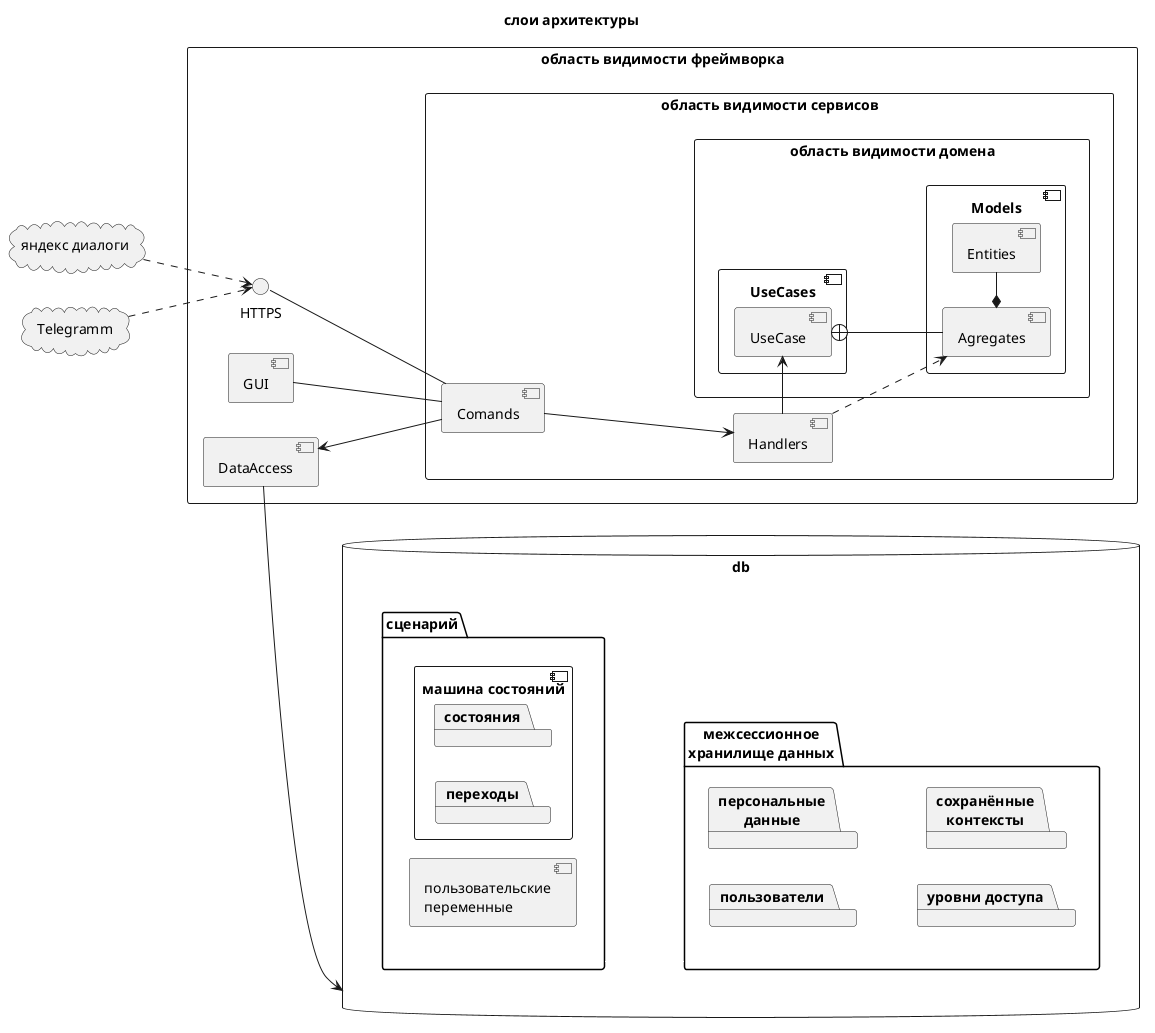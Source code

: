 @startuml

left to right direction

title: слои архитектуры

rectangle "область видимости фреймворка" {

    component DataAccess

    rectangle "область видимости сервисов" {

        component Handlers
        component Comands

        Comands --> Handlers

        rectangle "область видимости домена" as domen {
            component UseCases{
                [UseCase]
            }
            component Models{
                component Entities
                component Agregates
            }

            UseCase +-- Agregates
            Agregates *- Entities
        }
    }

    interface HTTPS

    [GUI] -- Comands 

    Handlers -> UseCase
    Handlers .> Agregates
    DataAccess <-- Comands
    HTTPS -- Comands
}

cloud "яндекс диалоги" as ya
cloud "Telegramm" as tg

ya ..> HTTPS
tg ..> HTTPS

DataAccess --> db

database "БД" as db{
    package "сценарий" as flow_db {
        component "пользовательские\nпеременные"
        component "машина состояний"{
            package "состояния"
            package "переходы"
        }
    }

    package "межсессионное\nхранилище данных" as data_db {
        package "пользователи"
        package "персональные\nданные"
        package "уровни доступа"
        package "сохранённые\nконтексты"
    }

    flow_db -- data_db #White
}

@enduml